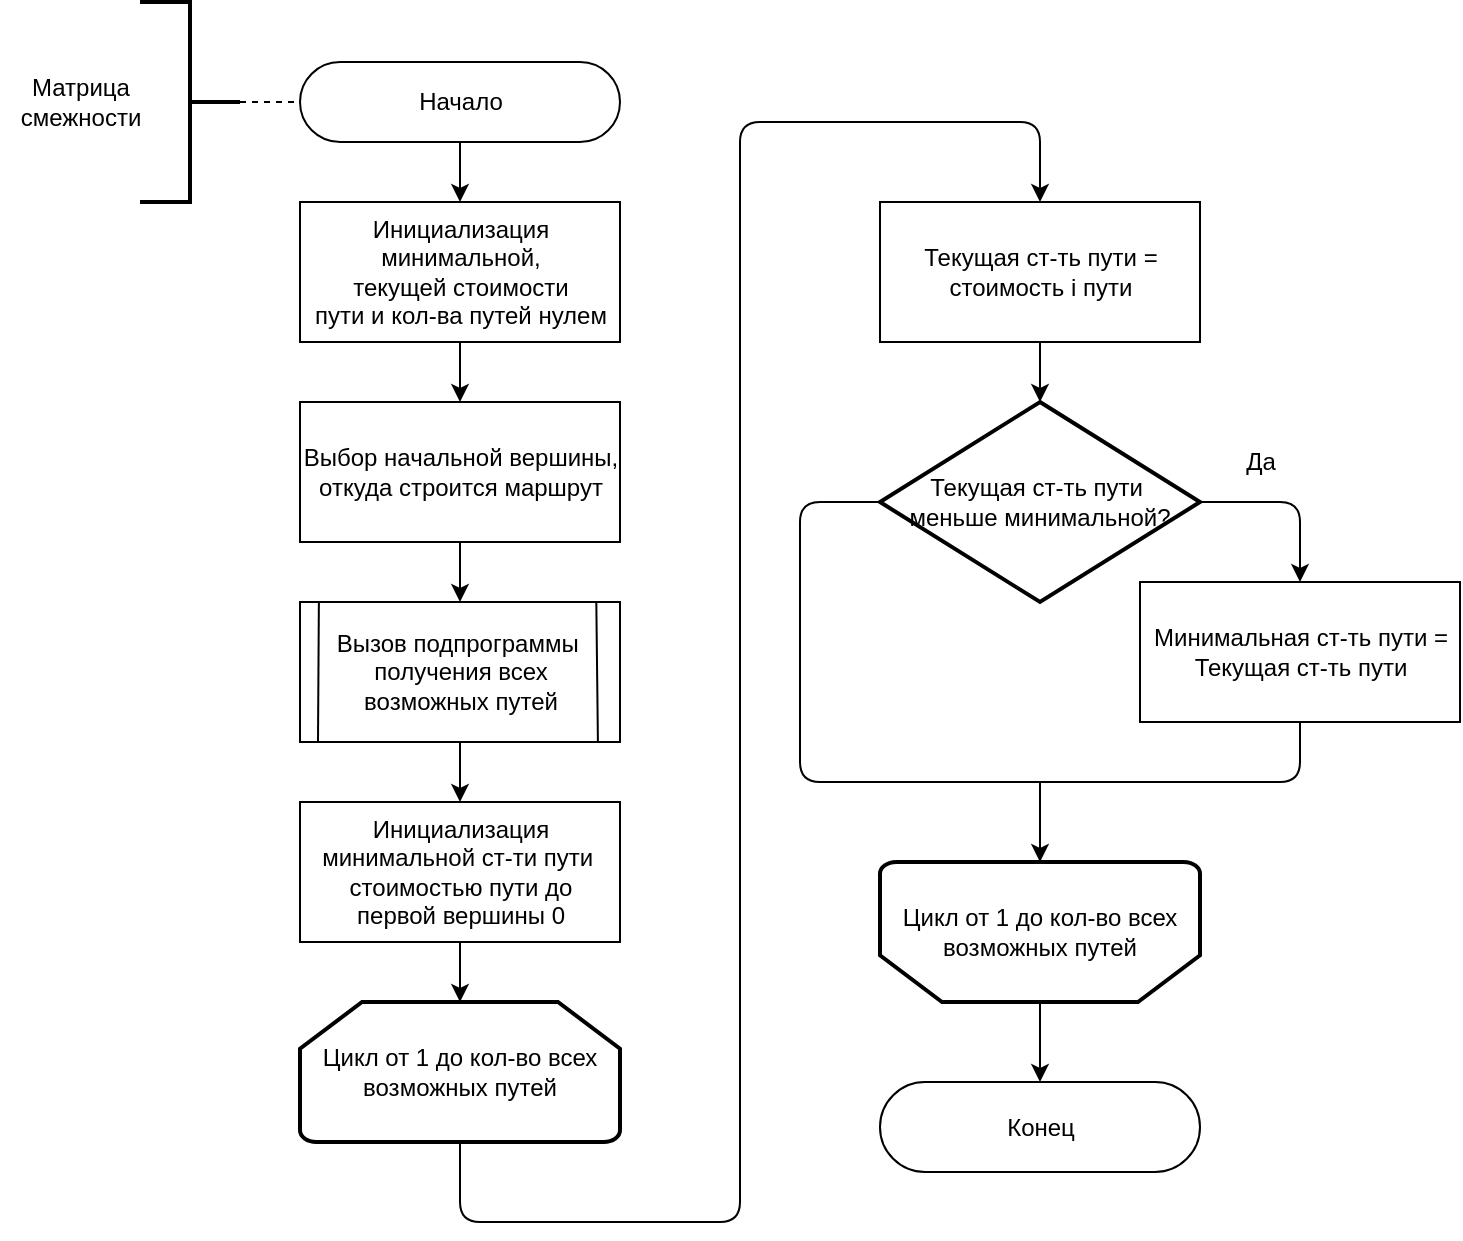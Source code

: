 <mxfile>
    <diagram id="3QBvqdIg14wbS1yLysBE" name="Page-1">
        <mxGraphModel dx="883" dy="602" grid="1" gridSize="10" guides="1" tooltips="1" connect="1" arrows="1" fold="1" page="1" pageScale="1" pageWidth="850" pageHeight="1100" math="0" shadow="0">
            <root>
                <mxCell id="0"/>
                <mxCell id="1" parent="0"/>
                <mxCell id="22" value="" style="edgeStyle=none;html=1;" edge="1" parent="1" source="2" target="6">
                    <mxGeometry relative="1" as="geometry"/>
                </mxCell>
                <mxCell id="2" value="Начало" style="html=1;dashed=0;whitespace=wrap;shape=mxgraph.dfd.start" vertex="1" parent="1">
                    <mxGeometry x="200" y="80" width="160" height="40" as="geometry"/>
                </mxCell>
                <mxCell id="3" value="Конец" style="html=1;dashed=0;whitespace=wrap;shape=mxgraph.dfd.start" vertex="1" parent="1">
                    <mxGeometry x="490" y="590" width="160" height="45" as="geometry"/>
                </mxCell>
                <mxCell id="23" value="" style="edgeStyle=none;html=1;" edge="1" parent="1" source="6" target="8">
                    <mxGeometry relative="1" as="geometry"/>
                </mxCell>
                <mxCell id="6" value="Инициализация &lt;br&gt;минимальной, &lt;br&gt;текущей стоимости &lt;br&gt;пути и кол-ва путей нулем" style="html=1;dashed=0;whitespace=wrap;" vertex="1" parent="1">
                    <mxGeometry x="200" y="150" width="160" height="70" as="geometry"/>
                </mxCell>
                <mxCell id="25" value="" style="edgeStyle=none;html=1;" edge="1" parent="1" source="7" target="15">
                    <mxGeometry relative="1" as="geometry"/>
                </mxCell>
                <mxCell id="7" value="Вызов подпрограммы&amp;nbsp;&lt;br&gt;получения всех &lt;br&gt;возможных путей" style="html=1;dashed=0;whitespace=wrap;" vertex="1" parent="1">
                    <mxGeometry x="200" y="350" width="160" height="70" as="geometry"/>
                </mxCell>
                <mxCell id="24" value="" style="edgeStyle=none;html=1;" edge="1" parent="1" source="8" target="7">
                    <mxGeometry relative="1" as="geometry"/>
                </mxCell>
                <mxCell id="8" value="Выбор начальной вершины,&lt;br&gt;откуда строится маршрут" style="html=1;dashed=0;whitespace=wrap;" vertex="1" parent="1">
                    <mxGeometry x="200" y="250" width="160" height="70" as="geometry"/>
                </mxCell>
                <mxCell id="11" value="" style="endArrow=none;html=1;exitX=0.059;exitY=-0.001;exitDx=0;exitDy=0;exitPerimeter=0;" edge="1" parent="1" source="7">
                    <mxGeometry width="50" height="50" relative="1" as="geometry">
                        <mxPoint x="400" y="350" as="sourcePoint"/>
                        <mxPoint x="209" y="420" as="targetPoint"/>
                    </mxGeometry>
                </mxCell>
                <mxCell id="13" value="" style="endArrow=none;html=1;entryX=0.931;entryY=0.999;entryDx=0;entryDy=0;entryPerimeter=0;exitX=0.926;exitY=0.005;exitDx=0;exitDy=0;exitPerimeter=0;" edge="1" parent="1" source="7" target="7">
                    <mxGeometry width="50" height="50" relative="1" as="geometry">
                        <mxPoint x="349" y="360" as="sourcePoint"/>
                        <mxPoint x="229" y="472" as="targetPoint"/>
                    </mxGeometry>
                </mxCell>
                <mxCell id="14" value="Минимальная ст-ть пути = &lt;br&gt;Текущая ст-ть пути" style="html=1;dashed=0;whitespace=wrap;" vertex="1" parent="1">
                    <mxGeometry x="620" y="340" width="160" height="70" as="geometry"/>
                </mxCell>
                <mxCell id="26" value="" style="edgeStyle=none;html=1;" edge="1" parent="1" source="15" target="16">
                    <mxGeometry relative="1" as="geometry"/>
                </mxCell>
                <mxCell id="15" value="Инициализация &lt;br&gt;минимальной ст-ти пути&amp;nbsp;&lt;br&gt;стоимостью пути до &lt;br&gt;первой вершины 0" style="html=1;dashed=0;whitespace=wrap;" vertex="1" parent="1">
                    <mxGeometry x="200" y="450" width="160" height="70" as="geometry"/>
                </mxCell>
                <mxCell id="16" value="Цикл от 1 до кол-во всех возможных путей" style="strokeWidth=2;html=1;shape=mxgraph.flowchart.loop_limit;whiteSpace=wrap;" vertex="1" parent="1">
                    <mxGeometry x="200" y="550" width="160" height="70" as="geometry"/>
                </mxCell>
                <mxCell id="32" value="" style="edgeStyle=none;html=1;" edge="1" parent="1" source="18" target="3">
                    <mxGeometry relative="1" as="geometry"/>
                </mxCell>
                <mxCell id="18" value="Цикл от 1 до кол-во всех возможных путей" style="strokeWidth=2;html=1;shape=mxgraph.flowchart.loop_limit;whiteSpace=wrap;direction=west;" vertex="1" parent="1">
                    <mxGeometry x="490" y="480" width="160" height="70" as="geometry"/>
                </mxCell>
                <mxCell id="19" value="Текущая ст-ть пути&amp;nbsp;&lt;br&gt;меньше минимальной?" style="strokeWidth=2;html=1;shape=mxgraph.flowchart.decision;whiteSpace=wrap;fillColor=none;" vertex="1" parent="1">
                    <mxGeometry x="490" y="250" width="160" height="100" as="geometry"/>
                </mxCell>
                <mxCell id="28" value="" style="edgeStyle=none;html=1;" edge="1" parent="1" source="20" target="19">
                    <mxGeometry relative="1" as="geometry"/>
                </mxCell>
                <mxCell id="20" value="Текущая ст-ть пути =&lt;br&gt;стоимость i пути" style="html=1;dashed=0;whitespace=wrap;" vertex="1" parent="1">
                    <mxGeometry x="490" y="150" width="160" height="70" as="geometry"/>
                </mxCell>
                <mxCell id="27" value="" style="endArrow=classic;html=1;exitX=0.5;exitY=1;exitDx=0;exitDy=0;exitPerimeter=0;entryX=0.5;entryY=0;entryDx=0;entryDy=0;" edge="1" parent="1" source="16" target="20">
                    <mxGeometry width="50" height="50" relative="1" as="geometry">
                        <mxPoint x="560" y="400" as="sourcePoint"/>
                        <mxPoint x="560" y="150" as="targetPoint"/>
                        <Array as="points">
                            <mxPoint x="280" y="660"/>
                            <mxPoint x="420" y="660"/>
                            <mxPoint x="420" y="110"/>
                            <mxPoint x="570" y="110"/>
                        </Array>
                    </mxGeometry>
                </mxCell>
                <mxCell id="29" value="" style="endArrow=classic;html=1;exitX=1;exitY=0.5;exitDx=0;exitDy=0;exitPerimeter=0;entryX=0.5;entryY=0;entryDx=0;entryDy=0;" edge="1" parent="1" source="19" target="14">
                    <mxGeometry width="50" height="50" relative="1" as="geometry">
                        <mxPoint x="560" y="400" as="sourcePoint"/>
                        <mxPoint x="610" y="350" as="targetPoint"/>
                        <Array as="points">
                            <mxPoint x="700" y="300"/>
                        </Array>
                    </mxGeometry>
                </mxCell>
                <mxCell id="30" value="" style="endArrow=none;html=1;exitX=0;exitY=0.5;exitDx=0;exitDy=0;exitPerimeter=0;entryX=0.5;entryY=1;entryDx=0;entryDy=0;" edge="1" parent="1" source="19" target="14">
                    <mxGeometry width="50" height="50" relative="1" as="geometry">
                        <mxPoint x="560" y="400" as="sourcePoint"/>
                        <mxPoint x="700" y="440" as="targetPoint"/>
                        <Array as="points">
                            <mxPoint x="450" y="300"/>
                            <mxPoint x="450" y="440"/>
                            <mxPoint x="700" y="440"/>
                        </Array>
                    </mxGeometry>
                </mxCell>
                <mxCell id="31" value="" style="endArrow=classic;html=1;entryX=0.5;entryY=1;entryDx=0;entryDy=0;entryPerimeter=0;" edge="1" parent="1" target="18">
                    <mxGeometry width="50" height="50" relative="1" as="geometry">
                        <mxPoint x="570" y="440" as="sourcePoint"/>
                        <mxPoint x="610" y="350" as="targetPoint"/>
                    </mxGeometry>
                </mxCell>
                <mxCell id="33" value="Да" style="text;html=1;align=center;verticalAlign=middle;resizable=0;points=[];autosize=1;strokeColor=none;" vertex="1" parent="1">
                    <mxGeometry x="665" y="270" width="30" height="20" as="geometry"/>
                </mxCell>
                <mxCell id="34" value="" style="strokeWidth=2;html=1;shape=mxgraph.flowchart.annotation_2;align=left;labelPosition=right;pointerEvents=1;fillColor=#2a2a2a;rotation=-180;" vertex="1" parent="1">
                    <mxGeometry x="120" y="50" width="50" height="100" as="geometry"/>
                </mxCell>
                <mxCell id="35" value="" style="endArrow=none;dashed=1;html=1;exitX=0;exitY=0.5;exitDx=0;exitDy=0;exitPerimeter=0;entryX=0;entryY=0.5;entryDx=0;entryDy=0;entryPerimeter=0;" edge="1" parent="1" source="34" target="2">
                    <mxGeometry width="50" height="50" relative="1" as="geometry">
                        <mxPoint x="560" y="320" as="sourcePoint"/>
                        <mxPoint x="610" y="270" as="targetPoint"/>
                    </mxGeometry>
                </mxCell>
                <mxCell id="36" value="Матрица &lt;br&gt;смежности" style="text;html=1;align=center;verticalAlign=middle;resizable=0;points=[];autosize=1;strokeColor=none;" vertex="1" parent="1">
                    <mxGeometry x="50" y="85" width="80" height="30" as="geometry"/>
                </mxCell>
            </root>
        </mxGraphModel>
    </diagram>
</mxfile>